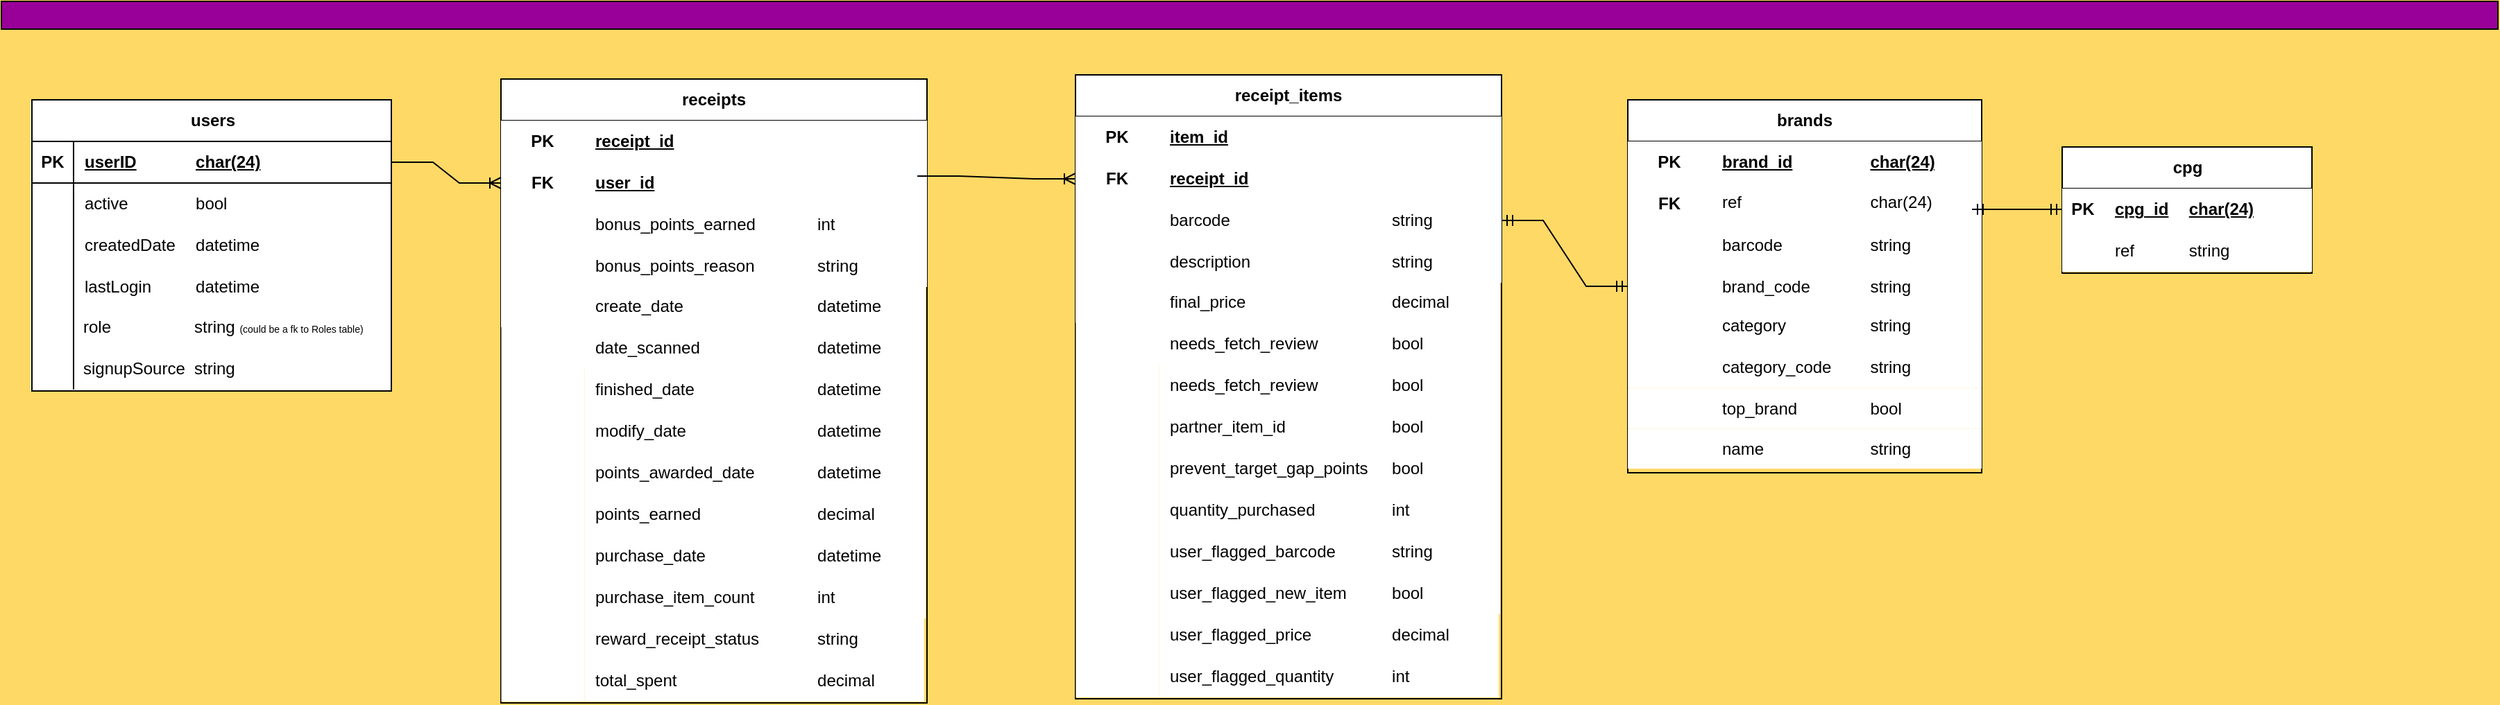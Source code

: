 <mxfile version="25.0.2">
  <diagram name="Page-1" id="ownZ3x-sX1TWKuZHaSBG">
    <mxGraphModel dx="1640" dy="1193" grid="0" gridSize="10" guides="1" tooltips="1" connect="1" arrows="1" fold="1" page="1" pageScale="1" pageWidth="300" pageHeight="200" background="#FFD966" math="0" shadow="0">
      <root>
        <mxCell id="0" />
        <mxCell id="1" parent="0" />
        <mxCell id="zV2Yj9LvBtoQlZ7fJhB_-123" value="" style="group;fillColor=default;" vertex="1" connectable="0" parent="1">
          <mxGeometry x="21" y="-129" width="260" height="210" as="geometry" />
        </mxCell>
        <mxCell id="zV2Yj9LvBtoQlZ7fJhB_-92" value="users" style="shape=table;startSize=30;container=1;collapsible=1;childLayout=tableLayout;fixedRows=1;rowLines=0;fontStyle=1;align=center;resizeLast=1;html=1;" vertex="1" parent="zV2Yj9LvBtoQlZ7fJhB_-123">
          <mxGeometry x="1" width="259" height="210" as="geometry" />
        </mxCell>
        <mxCell id="zV2Yj9LvBtoQlZ7fJhB_-93" value="" style="shape=tableRow;horizontal=0;startSize=0;swimlaneHead=0;swimlaneBody=0;fillColor=none;collapsible=0;dropTarget=0;points=[[0,0.5],[1,0.5]];portConstraint=eastwest;top=0;left=0;right=0;bottom=1;" vertex="1" parent="zV2Yj9LvBtoQlZ7fJhB_-92">
          <mxGeometry y="30" width="259" height="30" as="geometry" />
        </mxCell>
        <mxCell id="zV2Yj9LvBtoQlZ7fJhB_-94" value="PK" style="shape=partialRectangle;connectable=0;fillColor=none;top=0;left=0;bottom=0;right=0;fontStyle=1;overflow=hidden;whiteSpace=wrap;html=1;" vertex="1" parent="zV2Yj9LvBtoQlZ7fJhB_-93">
          <mxGeometry width="30" height="30" as="geometry">
            <mxRectangle width="30" height="30" as="alternateBounds" />
          </mxGeometry>
        </mxCell>
        <mxCell id="zV2Yj9LvBtoQlZ7fJhB_-95" value="userID&lt;span style=&quot;white-space: pre;&quot;&gt;&#x9;&lt;/span&gt;&lt;span style=&quot;white-space: pre;&quot;&gt;&#x9;&lt;/span&gt;char(24)" style="shape=partialRectangle;connectable=0;fillColor=none;top=0;left=0;bottom=0;right=0;align=left;spacingLeft=6;fontStyle=5;overflow=hidden;whiteSpace=wrap;html=1;" vertex="1" parent="zV2Yj9LvBtoQlZ7fJhB_-93">
          <mxGeometry x="30" width="229" height="30" as="geometry">
            <mxRectangle width="229" height="30" as="alternateBounds" />
          </mxGeometry>
        </mxCell>
        <mxCell id="zV2Yj9LvBtoQlZ7fJhB_-96" value="" style="shape=tableRow;horizontal=0;startSize=0;swimlaneHead=0;swimlaneBody=0;fillColor=none;collapsible=0;dropTarget=0;points=[[0,0.5],[1,0.5]];portConstraint=eastwest;top=0;left=0;right=0;bottom=0;" vertex="1" parent="zV2Yj9LvBtoQlZ7fJhB_-92">
          <mxGeometry y="60" width="259" height="30" as="geometry" />
        </mxCell>
        <mxCell id="zV2Yj9LvBtoQlZ7fJhB_-97" value="" style="shape=partialRectangle;connectable=0;fillColor=none;top=0;left=0;bottom=0;right=0;editable=1;overflow=hidden;whiteSpace=wrap;html=1;" vertex="1" parent="zV2Yj9LvBtoQlZ7fJhB_-96">
          <mxGeometry width="30" height="30" as="geometry">
            <mxRectangle width="30" height="30" as="alternateBounds" />
          </mxGeometry>
        </mxCell>
        <mxCell id="zV2Yj9LvBtoQlZ7fJhB_-98" value="active&lt;span style=&quot;white-space: pre;&quot;&gt;&#x9;&lt;/span&gt;&lt;span style=&quot;white-space: pre;&quot;&gt;&#x9;&lt;/span&gt;bool" style="shape=partialRectangle;connectable=0;fillColor=none;top=0;left=0;bottom=0;right=0;align=left;spacingLeft=6;overflow=hidden;whiteSpace=wrap;html=1;" vertex="1" parent="zV2Yj9LvBtoQlZ7fJhB_-96">
          <mxGeometry x="30" width="229" height="30" as="geometry">
            <mxRectangle width="229" height="30" as="alternateBounds" />
          </mxGeometry>
        </mxCell>
        <mxCell id="zV2Yj9LvBtoQlZ7fJhB_-99" value="" style="shape=tableRow;horizontal=0;startSize=0;swimlaneHead=0;swimlaneBody=0;fillColor=none;collapsible=0;dropTarget=0;points=[[0,0.5],[1,0.5]];portConstraint=eastwest;top=0;left=0;right=0;bottom=0;" vertex="1" parent="zV2Yj9LvBtoQlZ7fJhB_-92">
          <mxGeometry y="90" width="259" height="30" as="geometry" />
        </mxCell>
        <mxCell id="zV2Yj9LvBtoQlZ7fJhB_-100" value="" style="shape=partialRectangle;connectable=0;fillColor=none;top=0;left=0;bottom=0;right=0;editable=1;overflow=hidden;whiteSpace=wrap;html=1;" vertex="1" parent="zV2Yj9LvBtoQlZ7fJhB_-99">
          <mxGeometry width="30" height="30" as="geometry">
            <mxRectangle width="30" height="30" as="alternateBounds" />
          </mxGeometry>
        </mxCell>
        <mxCell id="zV2Yj9LvBtoQlZ7fJhB_-101" value="createdDate&lt;span style=&quot;white-space: pre;&quot;&gt;&#x9;&lt;/span&gt;datetime" style="shape=partialRectangle;connectable=0;fillColor=none;top=0;left=0;bottom=0;right=0;align=left;spacingLeft=6;overflow=hidden;whiteSpace=wrap;html=1;" vertex="1" parent="zV2Yj9LvBtoQlZ7fJhB_-99">
          <mxGeometry x="30" width="229" height="30" as="geometry">
            <mxRectangle width="229" height="30" as="alternateBounds" />
          </mxGeometry>
        </mxCell>
        <mxCell id="zV2Yj9LvBtoQlZ7fJhB_-102" value="" style="shape=tableRow;horizontal=0;startSize=0;swimlaneHead=0;swimlaneBody=0;fillColor=none;collapsible=0;dropTarget=0;points=[[0,0.5],[1,0.5]];portConstraint=eastwest;top=0;left=0;right=0;bottom=0;" vertex="1" parent="zV2Yj9LvBtoQlZ7fJhB_-92">
          <mxGeometry y="120" width="259" height="30" as="geometry" />
        </mxCell>
        <mxCell id="zV2Yj9LvBtoQlZ7fJhB_-103" value="" style="shape=partialRectangle;connectable=0;fillColor=none;top=0;left=0;bottom=0;right=0;editable=1;overflow=hidden;whiteSpace=wrap;html=1;" vertex="1" parent="zV2Yj9LvBtoQlZ7fJhB_-102">
          <mxGeometry width="30" height="30" as="geometry">
            <mxRectangle width="30" height="30" as="alternateBounds" />
          </mxGeometry>
        </mxCell>
        <mxCell id="zV2Yj9LvBtoQlZ7fJhB_-104" value="lastLogin&lt;span style=&quot;white-space: pre;&quot;&gt;&#x9;&lt;/span&gt;&lt;span style=&quot;white-space: pre;&quot;&gt;&#x9;&lt;/span&gt;datetime" style="shape=partialRectangle;connectable=0;fillColor=none;top=0;left=0;bottom=0;right=0;align=left;spacingLeft=6;overflow=hidden;whiteSpace=wrap;html=1;" vertex="1" parent="zV2Yj9LvBtoQlZ7fJhB_-102">
          <mxGeometry x="30" width="229" height="30" as="geometry">
            <mxRectangle width="229" height="30" as="alternateBounds" />
          </mxGeometry>
        </mxCell>
        <mxCell id="zV2Yj9LvBtoQlZ7fJhB_-105" value="" style="shape=partialRectangle;connectable=0;fillColor=none;top=0;left=0;bottom=0;right=0;editable=1;overflow=hidden;whiteSpace=wrap;html=1;" vertex="1" parent="zV2Yj9LvBtoQlZ7fJhB_-123">
          <mxGeometry y="149" width="30" height="30" as="geometry">
            <mxRectangle width="30" height="30" as="alternateBounds" />
          </mxGeometry>
        </mxCell>
        <mxCell id="zV2Yj9LvBtoQlZ7fJhB_-106" value="role&lt;span style=&quot;white-space: pre;&quot;&gt;&#x9;&lt;/span&gt;&lt;span style=&quot;white-space: pre;&quot;&gt;&#x9;&lt;/span&gt;&lt;span style=&quot;white-space: pre;&quot;&gt;&#x9;&lt;/span&gt;string &lt;font style=&quot;font-size: 7px;&quot;&gt;(could be a fk to Roles table)&lt;/font&gt;" style="shape=partialRectangle;connectable=0;fillColor=none;top=0;left=0;bottom=0;right=0;align=left;spacingLeft=6;overflow=hidden;whiteSpace=wrap;html=1;" vertex="1" parent="zV2Yj9LvBtoQlZ7fJhB_-123">
          <mxGeometry x="30" y="149" width="220" height="30" as="geometry">
            <mxRectangle width="150" height="30" as="alternateBounds" />
          </mxGeometry>
        </mxCell>
        <mxCell id="zV2Yj9LvBtoQlZ7fJhB_-107" value="" style="shape=partialRectangle;connectable=0;fillColor=none;top=0;left=0;bottom=0;right=0;editable=1;overflow=hidden;whiteSpace=wrap;html=1;" vertex="1" parent="zV2Yj9LvBtoQlZ7fJhB_-123">
          <mxGeometry y="179" width="30" height="30" as="geometry">
            <mxRectangle width="30" height="30" as="alternateBounds" />
          </mxGeometry>
        </mxCell>
        <mxCell id="zV2Yj9LvBtoQlZ7fJhB_-108" value="signupSource&lt;span style=&quot;white-space: pre;&quot;&gt;&#x9;&lt;/span&gt;string" style="shape=partialRectangle;connectable=0;fillColor=none;top=0;left=0;bottom=0;right=0;align=left;spacingLeft=6;overflow=hidden;whiteSpace=wrap;html=1;" vertex="1" parent="zV2Yj9LvBtoQlZ7fJhB_-123">
          <mxGeometry x="30" y="179" width="150" height="30" as="geometry">
            <mxRectangle width="150" height="30" as="alternateBounds" />
          </mxGeometry>
        </mxCell>
        <mxCell id="zV2Yj9LvBtoQlZ7fJhB_-117" value="" style="line;strokeWidth=1;rotatable=0;dashed=0;labelPosition=right;align=left;verticalAlign=middle;spacingTop=0;spacingLeft=6;points=[];portConstraint=eastwest;direction=south;" vertex="1" parent="zV2Yj9LvBtoQlZ7fJhB_-123">
          <mxGeometry x="20" y="134" width="22" height="75" as="geometry" />
        </mxCell>
        <mxCell id="zV2Yj9LvBtoQlZ7fJhB_-125" value="" style="rounded=0;whiteSpace=wrap;html=1;fillColor=#990099;" vertex="1" parent="1">
          <mxGeometry y="-200" width="1799" height="20" as="geometry" />
        </mxCell>
        <mxCell id="zV2Yj9LvBtoQlZ7fJhB_-197" value="" style="group" vertex="1" connectable="0" parent="1">
          <mxGeometry x="774" y="-147" width="307" height="450" as="geometry" />
        </mxCell>
        <mxCell id="zV2Yj9LvBtoQlZ7fJhB_-21" value="receipt_items" style="shape=table;startSize=30;container=1;collapsible=1;childLayout=tableLayout;fixedRows=1;rowLines=0;fontStyle=1;align=center;resizeLast=1;html=1;whiteSpace=wrap;fillColor=default;" vertex="1" parent="zV2Yj9LvBtoQlZ7fJhB_-197">
          <mxGeometry width="307" height="450" as="geometry" />
        </mxCell>
        <mxCell id="zV2Yj9LvBtoQlZ7fJhB_-22" value="" style="shape=tableRow;horizontal=0;startSize=0;swimlaneHead=0;swimlaneBody=0;fillColor=none;collapsible=0;dropTarget=0;points=[[0,0.5],[1,0.5]];portConstraint=eastwest;top=0;left=0;right=0;bottom=0;html=1;" vertex="1" parent="zV2Yj9LvBtoQlZ7fJhB_-21">
          <mxGeometry y="30" width="307" height="30" as="geometry" />
        </mxCell>
        <mxCell id="zV2Yj9LvBtoQlZ7fJhB_-23" value="PK" style="shape=partialRectangle;connectable=0;fillColor=default;top=0;left=0;bottom=0;right=0;fontStyle=1;overflow=hidden;html=1;whiteSpace=wrap;" vertex="1" parent="zV2Yj9LvBtoQlZ7fJhB_-22">
          <mxGeometry width="60" height="30" as="geometry">
            <mxRectangle width="60" height="30" as="alternateBounds" />
          </mxGeometry>
        </mxCell>
        <mxCell id="zV2Yj9LvBtoQlZ7fJhB_-24" value="item_id" style="shape=partialRectangle;connectable=0;fillColor=default;top=0;left=0;bottom=0;right=0;align=left;spacingLeft=6;fontStyle=5;overflow=hidden;html=1;whiteSpace=wrap;" vertex="1" parent="zV2Yj9LvBtoQlZ7fJhB_-22">
          <mxGeometry x="60" width="247" height="30" as="geometry">
            <mxRectangle width="247" height="30" as="alternateBounds" />
          </mxGeometry>
        </mxCell>
        <mxCell id="zV2Yj9LvBtoQlZ7fJhB_-25" value="" style="shape=tableRow;horizontal=0;startSize=0;swimlaneHead=0;swimlaneBody=0;fillColor=none;collapsible=0;dropTarget=0;points=[[0,0.5],[1,0.5]];portConstraint=eastwest;top=0;left=0;right=0;bottom=1;html=1;" vertex="1" parent="zV2Yj9LvBtoQlZ7fJhB_-21">
          <mxGeometry y="60" width="307" height="30" as="geometry" />
        </mxCell>
        <mxCell id="zV2Yj9LvBtoQlZ7fJhB_-26" value="FK" style="shape=partialRectangle;connectable=0;fillColor=default;top=0;left=0;bottom=0;right=0;fontStyle=1;overflow=hidden;html=1;whiteSpace=wrap;" vertex="1" parent="zV2Yj9LvBtoQlZ7fJhB_-25">
          <mxGeometry width="60" height="30" as="geometry">
            <mxRectangle width="60" height="30" as="alternateBounds" />
          </mxGeometry>
        </mxCell>
        <mxCell id="zV2Yj9LvBtoQlZ7fJhB_-27" value="receipt_id" style="shape=partialRectangle;connectable=0;fillColor=default;top=0;left=0;bottom=0;right=0;align=left;spacingLeft=6;fontStyle=5;overflow=hidden;html=1;whiteSpace=wrap;" vertex="1" parent="zV2Yj9LvBtoQlZ7fJhB_-25">
          <mxGeometry x="60" width="247" height="30" as="geometry">
            <mxRectangle width="247" height="30" as="alternateBounds" />
          </mxGeometry>
        </mxCell>
        <mxCell id="zV2Yj9LvBtoQlZ7fJhB_-28" value="" style="shape=tableRow;horizontal=0;startSize=0;swimlaneHead=0;swimlaneBody=0;fillColor=none;collapsible=0;dropTarget=0;points=[[0,0.5],[1,0.5]];portConstraint=eastwest;top=0;left=0;right=0;bottom=0;html=1;" vertex="1" parent="zV2Yj9LvBtoQlZ7fJhB_-21">
          <mxGeometry y="90" width="307" height="30" as="geometry" />
        </mxCell>
        <mxCell id="zV2Yj9LvBtoQlZ7fJhB_-29" value="" style="shape=partialRectangle;connectable=0;fillColor=default;top=0;left=0;bottom=0;right=0;editable=1;overflow=hidden;html=1;whiteSpace=wrap;" vertex="1" parent="zV2Yj9LvBtoQlZ7fJhB_-28">
          <mxGeometry width="60" height="30" as="geometry">
            <mxRectangle width="60" height="30" as="alternateBounds" />
          </mxGeometry>
        </mxCell>
        <mxCell id="zV2Yj9LvBtoQlZ7fJhB_-30" value="barcode&lt;span style=&quot;white-space: pre;&quot;&gt;&#x9;&lt;span style=&quot;white-space: pre;&quot;&gt;&#x9;&lt;span style=&quot;white-space: pre;&quot;&gt;&#x9;&lt;span style=&quot;white-space: pre;&quot;&gt;&#x9;&lt;span style=&quot;white-space: pre;&quot;&gt;&#x9;&lt;/span&gt;&lt;/span&gt;&lt;/span&gt;&lt;/span&gt;&lt;/span&gt;string" style="shape=partialRectangle;connectable=0;fillColor=default;top=0;left=0;bottom=0;right=0;align=left;spacingLeft=6;overflow=hidden;html=1;whiteSpace=wrap;" vertex="1" parent="zV2Yj9LvBtoQlZ7fJhB_-28">
          <mxGeometry x="60" width="247" height="30" as="geometry">
            <mxRectangle width="247" height="30" as="alternateBounds" />
          </mxGeometry>
        </mxCell>
        <mxCell id="zV2Yj9LvBtoQlZ7fJhB_-31" value="" style="shape=tableRow;horizontal=0;startSize=0;swimlaneHead=0;swimlaneBody=0;fillColor=none;collapsible=0;dropTarget=0;points=[[0,0.5],[1,0.5]];portConstraint=eastwest;top=0;left=0;right=0;bottom=0;html=1;" vertex="1" parent="zV2Yj9LvBtoQlZ7fJhB_-21">
          <mxGeometry y="120" width="307" height="30" as="geometry" />
        </mxCell>
        <mxCell id="zV2Yj9LvBtoQlZ7fJhB_-32" value="" style="shape=partialRectangle;connectable=0;fillColor=default;top=0;left=0;bottom=0;right=0;editable=1;overflow=hidden;html=1;whiteSpace=wrap;" vertex="1" parent="zV2Yj9LvBtoQlZ7fJhB_-31">
          <mxGeometry width="60" height="30" as="geometry">
            <mxRectangle width="60" height="30" as="alternateBounds" />
          </mxGeometry>
        </mxCell>
        <mxCell id="zV2Yj9LvBtoQlZ7fJhB_-33" value="description&lt;span style=&quot;white-space: pre;&quot;&gt;&#x9;&lt;span style=&quot;white-space: pre;&quot;&gt;&#x9;&lt;span style=&quot;white-space: pre;&quot;&gt;&#x9;&lt;span style=&quot;white-space: pre;&quot;&gt;&#x9;&lt;/span&gt;&lt;/span&gt;&lt;/span&gt;&lt;/span&gt;string" style="shape=partialRectangle;connectable=0;fillColor=default;top=0;left=0;bottom=0;right=0;align=left;spacingLeft=6;overflow=hidden;html=1;whiteSpace=wrap;" vertex="1" parent="zV2Yj9LvBtoQlZ7fJhB_-31">
          <mxGeometry x="60" width="247" height="30" as="geometry">
            <mxRectangle width="247" height="30" as="alternateBounds" />
          </mxGeometry>
        </mxCell>
        <mxCell id="zV2Yj9LvBtoQlZ7fJhB_-126" value="" style="shape=partialRectangle;connectable=0;fillColor=default;top=0;left=0;bottom=0;right=0;editable=1;overflow=hidden;html=1;whiteSpace=wrap;" vertex="1" parent="zV2Yj9LvBtoQlZ7fJhB_-197">
          <mxGeometry y="149" width="60" height="30" as="geometry">
            <mxRectangle width="60" height="30" as="alternateBounds" />
          </mxGeometry>
        </mxCell>
        <mxCell id="zV2Yj9LvBtoQlZ7fJhB_-127" value="final_price&lt;span style=&quot;white-space: pre;&quot;&gt;&#x9;&lt;span style=&quot;white-space: pre;&quot;&gt;&#x9;&lt;span style=&quot;white-space: pre;&quot;&gt;&#x9;&lt;span style=&quot;white-space: pre;&quot;&gt;&#x9;&lt;/span&gt;&lt;/span&gt;&lt;/span&gt;&lt;/span&gt;decimal" style="shape=partialRectangle;connectable=0;fillColor=default;top=0;left=0;bottom=0;right=0;align=left;spacingLeft=6;overflow=hidden;html=1;whiteSpace=wrap;" vertex="1" parent="zV2Yj9LvBtoQlZ7fJhB_-197">
          <mxGeometry x="60" y="149" width="246" height="30" as="geometry">
            <mxRectangle width="120" height="30" as="alternateBounds" />
          </mxGeometry>
        </mxCell>
        <mxCell id="zV2Yj9LvBtoQlZ7fJhB_-166" value="" style="shape=partialRectangle;connectable=0;fillColor=default;top=0;left=0;bottom=0;right=0;editable=1;overflow=hidden;html=1;whiteSpace=wrap;" vertex="1" parent="zV2Yj9LvBtoQlZ7fJhB_-197">
          <mxGeometry x="0.24" y="209" width="60" height="30" as="geometry">
            <mxRectangle width="60" height="30" as="alternateBounds" />
          </mxGeometry>
        </mxCell>
        <mxCell id="zV2Yj9LvBtoQlZ7fJhB_-167" value="needs_fetch_review&lt;span style=&quot;white-space: pre;&quot;&gt;&#x9;&lt;/span&gt;&lt;span style=&quot;white-space: pre;&quot;&gt;&#x9;&lt;/span&gt;bool" style="shape=partialRectangle;connectable=0;fillColor=default;top=0;left=0;bottom=0;right=0;align=left;spacingLeft=6;overflow=hidden;html=1;whiteSpace=wrap;" vertex="1" parent="zV2Yj9LvBtoQlZ7fJhB_-197">
          <mxGeometry x="60.24" y="209" width="245.76" height="30" as="geometry">
            <mxRectangle width="157.759" height="30" as="alternateBounds" />
          </mxGeometry>
        </mxCell>
        <mxCell id="zV2Yj9LvBtoQlZ7fJhB_-168" value="" style="shape=partialRectangle;connectable=0;fillColor=default;top=0;left=0;bottom=0;right=0;editable=1;overflow=hidden;html=1;whiteSpace=wrap;" vertex="1" parent="zV2Yj9LvBtoQlZ7fJhB_-197">
          <mxGeometry x="0.24" y="239" width="60" height="30" as="geometry">
            <mxRectangle width="60" height="30" as="alternateBounds" />
          </mxGeometry>
        </mxCell>
        <mxCell id="zV2Yj9LvBtoQlZ7fJhB_-169" value="partner_item_id&lt;span style=&quot;white-space: pre;&quot;&gt;&#x9;&lt;span style=&quot;white-space: pre;&quot;&gt;&#x9;&lt;/span&gt;&lt;span style=&quot;white-space: pre;&quot;&gt;&#x9;&lt;/span&gt;&lt;/span&gt;bool" style="shape=partialRectangle;connectable=0;fillColor=default;top=0;left=0;bottom=0;right=0;align=left;spacingLeft=6;overflow=hidden;html=1;whiteSpace=wrap;" vertex="1" parent="zV2Yj9LvBtoQlZ7fJhB_-197">
          <mxGeometry x="60.24" y="239" width="245.76" height="30" as="geometry">
            <mxRectangle width="157.759" height="30" as="alternateBounds" />
          </mxGeometry>
        </mxCell>
        <mxCell id="zV2Yj9LvBtoQlZ7fJhB_-170" value="" style="shape=partialRectangle;connectable=0;fillColor=default;top=0;left=0;bottom=0;right=0;editable=1;overflow=hidden;html=1;whiteSpace=wrap;" vertex="1" parent="zV2Yj9LvBtoQlZ7fJhB_-197">
          <mxGeometry x="0.24" y="269" width="60" height="30" as="geometry">
            <mxRectangle width="60" height="30" as="alternateBounds" />
          </mxGeometry>
        </mxCell>
        <mxCell id="zV2Yj9LvBtoQlZ7fJhB_-171" value="prevent_target_gap_points&lt;span style=&quot;white-space: pre;&quot;&gt;&#x9;&lt;/span&gt;bool" style="shape=partialRectangle;connectable=0;fillColor=default;top=0;left=0;bottom=0;right=0;align=left;spacingLeft=6;overflow=hidden;html=1;whiteSpace=wrap;" vertex="1" parent="zV2Yj9LvBtoQlZ7fJhB_-197">
          <mxGeometry x="60.24" y="269" width="245.76" height="30" as="geometry">
            <mxRectangle width="157.759" height="30" as="alternateBounds" />
          </mxGeometry>
        </mxCell>
        <mxCell id="zV2Yj9LvBtoQlZ7fJhB_-172" value="" style="shape=partialRectangle;connectable=0;fillColor=default;top=0;left=0;bottom=0;right=0;editable=1;overflow=hidden;html=1;whiteSpace=wrap;" vertex="1" parent="zV2Yj9LvBtoQlZ7fJhB_-197">
          <mxGeometry x="0.24" y="299" width="60" height="30" as="geometry">
            <mxRectangle width="60" height="30" as="alternateBounds" />
          </mxGeometry>
        </mxCell>
        <mxCell id="zV2Yj9LvBtoQlZ7fJhB_-173" value="quantity_purchased&lt;span style=&quot;white-space: pre;&quot;&gt;&#x9;&lt;span style=&quot;white-space: pre;&quot;&gt;&#x9;&lt;/span&gt;&lt;span style=&quot;white-space: pre;&quot;&gt;&#x9;&lt;/span&gt;i&lt;/span&gt;nt" style="shape=partialRectangle;connectable=0;fillColor=default;top=0;left=0;bottom=0;right=0;align=left;spacingLeft=6;overflow=hidden;html=1;whiteSpace=wrap;" vertex="1" parent="zV2Yj9LvBtoQlZ7fJhB_-197">
          <mxGeometry x="60.24" y="299" width="245.76" height="30" as="geometry">
            <mxRectangle width="157.759" height="30" as="alternateBounds" />
          </mxGeometry>
        </mxCell>
        <mxCell id="zV2Yj9LvBtoQlZ7fJhB_-174" value="" style="shape=partialRectangle;connectable=0;fillColor=default;top=0;left=0;bottom=0;right=0;editable=1;overflow=hidden;html=1;whiteSpace=wrap;" vertex="1" parent="zV2Yj9LvBtoQlZ7fJhB_-197">
          <mxGeometry x="0.24" y="329" width="60" height="30" as="geometry">
            <mxRectangle width="60" height="30" as="alternateBounds" />
          </mxGeometry>
        </mxCell>
        <mxCell id="zV2Yj9LvBtoQlZ7fJhB_-175" value="user_flagged_barcode&lt;span style=&quot;white-space: pre;&quot;&gt;&#x9;&lt;span style=&quot;white-space: pre;&quot;&gt;&#x9;&lt;/span&gt;string&lt;/span&gt;" style="shape=partialRectangle;connectable=0;fillColor=default;top=0;left=0;bottom=0;right=0;align=left;spacingLeft=6;overflow=hidden;html=1;whiteSpace=wrap;" vertex="1" parent="zV2Yj9LvBtoQlZ7fJhB_-197">
          <mxGeometry x="60.24" y="329" width="245.76" height="30" as="geometry">
            <mxRectangle width="157.759" height="30" as="alternateBounds" />
          </mxGeometry>
        </mxCell>
        <mxCell id="zV2Yj9LvBtoQlZ7fJhB_-176" value="" style="shape=partialRectangle;connectable=0;fillColor=default;top=0;left=0;bottom=0;right=0;editable=1;overflow=hidden;html=1;whiteSpace=wrap;" vertex="1" parent="zV2Yj9LvBtoQlZ7fJhB_-197">
          <mxGeometry x="0.24" y="359" width="60" height="30" as="geometry">
            <mxRectangle width="60" height="30" as="alternateBounds" />
          </mxGeometry>
        </mxCell>
        <mxCell id="zV2Yj9LvBtoQlZ7fJhB_-177" value="user_flagged_new_item&lt;span style=&quot;white-space: pre;&quot;&gt;&#x9;&lt;/span&gt;&lt;span style=&quot;white-space: pre;&quot;&gt;&#x9;&lt;/span&gt;bool" style="shape=partialRectangle;connectable=0;fillColor=default;top=0;left=0;bottom=0;right=0;align=left;spacingLeft=6;overflow=hidden;html=1;whiteSpace=wrap;" vertex="1" parent="zV2Yj9LvBtoQlZ7fJhB_-197">
          <mxGeometry x="60.24" y="359" width="245.76" height="30" as="geometry">
            <mxRectangle width="157.759" height="30" as="alternateBounds" />
          </mxGeometry>
        </mxCell>
        <mxCell id="zV2Yj9LvBtoQlZ7fJhB_-178" value="" style="shape=partialRectangle;connectable=0;fillColor=default;top=0;left=0;bottom=0;right=0;editable=1;overflow=hidden;html=1;whiteSpace=wrap;" vertex="1" parent="zV2Yj9LvBtoQlZ7fJhB_-197">
          <mxGeometry x="0.24" y="389" width="60" height="30" as="geometry">
            <mxRectangle width="60" height="30" as="alternateBounds" />
          </mxGeometry>
        </mxCell>
        <mxCell id="zV2Yj9LvBtoQlZ7fJhB_-179" value="user_flagged_price&lt;span style=&quot;white-space: pre;&quot;&gt;&#x9;&lt;/span&gt;&lt;span style=&quot;white-space: pre;&quot;&gt;&#x9;&lt;/span&gt;&lt;span style=&quot;white-space: pre;&quot;&gt;&#x9;&lt;/span&gt;decimal" style="shape=partialRectangle;connectable=0;fillColor=default;top=0;left=0;bottom=0;right=0;align=left;spacingLeft=6;overflow=hidden;html=1;whiteSpace=wrap;" vertex="1" parent="zV2Yj9LvBtoQlZ7fJhB_-197">
          <mxGeometry x="60.24" y="389" width="244.76" height="30" as="geometry">
            <mxRectangle width="157.759" height="30" as="alternateBounds" />
          </mxGeometry>
        </mxCell>
        <mxCell id="zV2Yj9LvBtoQlZ7fJhB_-180" value="needs_fetch_review&lt;span style=&quot;white-space: pre;&quot;&gt;&#x9;&lt;/span&gt;&lt;span style=&quot;white-space: pre;&quot;&gt;&#x9;&lt;/span&gt;bool" style="shape=partialRectangle;connectable=0;fillColor=default;top=0;left=0;bottom=0;right=0;align=left;spacingLeft=6;overflow=hidden;html=1;whiteSpace=wrap;" vertex="1" parent="zV2Yj9LvBtoQlZ7fJhB_-197">
          <mxGeometry x="60" y="179" width="246" height="30" as="geometry">
            <mxRectangle width="157.759" height="30" as="alternateBounds" />
          </mxGeometry>
        </mxCell>
        <mxCell id="zV2Yj9LvBtoQlZ7fJhB_-181" value="" style="shape=partialRectangle;connectable=0;fillColor=default;top=0;left=0;bottom=0;right=0;editable=1;overflow=hidden;html=1;whiteSpace=wrap;" vertex="1" parent="zV2Yj9LvBtoQlZ7fJhB_-197">
          <mxGeometry x="0.24" y="179" width="60" height="30" as="geometry">
            <mxRectangle width="60" height="30" as="alternateBounds" />
          </mxGeometry>
        </mxCell>
        <mxCell id="zV2Yj9LvBtoQlZ7fJhB_-182" value="" style="shape=partialRectangle;connectable=0;fillColor=default;top=0;left=0;bottom=0;right=0;editable=1;overflow=hidden;html=1;whiteSpace=wrap;" vertex="1" parent="zV2Yj9LvBtoQlZ7fJhB_-197">
          <mxGeometry x="0.24" y="419" width="60" height="30" as="geometry">
            <mxRectangle width="60" height="30" as="alternateBounds" />
          </mxGeometry>
        </mxCell>
        <mxCell id="zV2Yj9LvBtoQlZ7fJhB_-183" value="user_flagged_quantity&lt;span style=&quot;white-space: pre;&quot;&gt;&#x9;&lt;/span&gt;&lt;span style=&quot;white-space: pre;&quot;&gt;&#x9;&lt;/span&gt;int" style="shape=partialRectangle;connectable=0;fillColor=default;top=0;left=0;bottom=0;right=0;align=left;spacingLeft=6;overflow=hidden;html=1;whiteSpace=wrap;" vertex="1" parent="zV2Yj9LvBtoQlZ7fJhB_-197">
          <mxGeometry x="60.24" y="419" width="244.76" height="30" as="geometry">
            <mxRectangle width="157.759" height="30" as="alternateBounds" />
          </mxGeometry>
        </mxCell>
        <mxCell id="zV2Yj9LvBtoQlZ7fJhB_-198" value="" style="group" vertex="1" connectable="0" parent="1">
          <mxGeometry x="360" y="-144" width="307" height="450" as="geometry" />
        </mxCell>
        <mxCell id="zV2Yj9LvBtoQlZ7fJhB_-199" value="receipts" style="shape=table;startSize=30;container=1;collapsible=1;childLayout=tableLayout;fixedRows=1;rowLines=0;fontStyle=1;align=center;resizeLast=1;html=1;whiteSpace=wrap;fillColor=default;" vertex="1" parent="zV2Yj9LvBtoQlZ7fJhB_-198">
          <mxGeometry width="307" height="450" as="geometry" />
        </mxCell>
        <mxCell id="zV2Yj9LvBtoQlZ7fJhB_-200" value="" style="shape=tableRow;horizontal=0;startSize=0;swimlaneHead=0;swimlaneBody=0;fillColor=none;collapsible=0;dropTarget=0;points=[[0,0.5],[1,0.5]];portConstraint=eastwest;top=0;left=0;right=0;bottom=0;html=1;" vertex="1" parent="zV2Yj9LvBtoQlZ7fJhB_-199">
          <mxGeometry y="30" width="307" height="30" as="geometry" />
        </mxCell>
        <mxCell id="zV2Yj9LvBtoQlZ7fJhB_-201" value="PK" style="shape=partialRectangle;connectable=0;fillColor=default;top=0;left=0;bottom=0;right=0;fontStyle=1;overflow=hidden;html=1;whiteSpace=wrap;" vertex="1" parent="zV2Yj9LvBtoQlZ7fJhB_-200">
          <mxGeometry width="60" height="30" as="geometry">
            <mxRectangle width="60" height="30" as="alternateBounds" />
          </mxGeometry>
        </mxCell>
        <mxCell id="zV2Yj9LvBtoQlZ7fJhB_-202" value="receipt_id" style="shape=partialRectangle;connectable=0;fillColor=default;top=0;left=0;bottom=0;right=0;align=left;spacingLeft=6;fontStyle=5;overflow=hidden;html=1;whiteSpace=wrap;" vertex="1" parent="zV2Yj9LvBtoQlZ7fJhB_-200">
          <mxGeometry x="60" width="247" height="30" as="geometry">
            <mxRectangle width="247" height="30" as="alternateBounds" />
          </mxGeometry>
        </mxCell>
        <mxCell id="zV2Yj9LvBtoQlZ7fJhB_-203" value="" style="shape=tableRow;horizontal=0;startSize=0;swimlaneHead=0;swimlaneBody=0;fillColor=none;collapsible=0;dropTarget=0;points=[[0,0.5],[1,0.5]];portConstraint=eastwest;top=0;left=0;right=0;bottom=1;html=1;" vertex="1" parent="zV2Yj9LvBtoQlZ7fJhB_-199">
          <mxGeometry y="60" width="307" height="30" as="geometry" />
        </mxCell>
        <mxCell id="zV2Yj9LvBtoQlZ7fJhB_-204" value="FK" style="shape=partialRectangle;connectable=0;fillColor=default;top=0;left=0;bottom=0;right=0;fontStyle=1;overflow=hidden;html=1;whiteSpace=wrap;" vertex="1" parent="zV2Yj9LvBtoQlZ7fJhB_-203">
          <mxGeometry width="60" height="30" as="geometry">
            <mxRectangle width="60" height="30" as="alternateBounds" />
          </mxGeometry>
        </mxCell>
        <mxCell id="zV2Yj9LvBtoQlZ7fJhB_-205" value="user_id" style="shape=partialRectangle;connectable=0;fillColor=default;top=0;left=0;bottom=0;right=0;align=left;spacingLeft=6;fontStyle=5;overflow=hidden;html=1;whiteSpace=wrap;" vertex="1" parent="zV2Yj9LvBtoQlZ7fJhB_-203">
          <mxGeometry x="60" width="247" height="30" as="geometry">
            <mxRectangle width="247" height="30" as="alternateBounds" />
          </mxGeometry>
        </mxCell>
        <mxCell id="zV2Yj9LvBtoQlZ7fJhB_-206" value="" style="shape=tableRow;horizontal=0;startSize=0;swimlaneHead=0;swimlaneBody=0;fillColor=none;collapsible=0;dropTarget=0;points=[[0,0.5],[1,0.5]];portConstraint=eastwest;top=0;left=0;right=0;bottom=0;html=1;" vertex="1" parent="zV2Yj9LvBtoQlZ7fJhB_-199">
          <mxGeometry y="90" width="307" height="30" as="geometry" />
        </mxCell>
        <mxCell id="zV2Yj9LvBtoQlZ7fJhB_-207" value="" style="shape=partialRectangle;connectable=0;fillColor=default;top=0;left=0;bottom=0;right=0;editable=1;overflow=hidden;html=1;whiteSpace=wrap;" vertex="1" parent="zV2Yj9LvBtoQlZ7fJhB_-206">
          <mxGeometry width="60" height="30" as="geometry">
            <mxRectangle width="60" height="30" as="alternateBounds" />
          </mxGeometry>
        </mxCell>
        <mxCell id="zV2Yj9LvBtoQlZ7fJhB_-208" value="bonus_points_earned&lt;span style=&quot;white-space: pre;&quot;&gt;&#x9;&lt;/span&gt;&lt;span style=&quot;white-space: pre;&quot;&gt;&#x9;&lt;/span&gt;int" style="shape=partialRectangle;connectable=0;fillColor=default;top=0;left=0;bottom=0;right=0;align=left;spacingLeft=6;overflow=hidden;html=1;whiteSpace=wrap;" vertex="1" parent="zV2Yj9LvBtoQlZ7fJhB_-206">
          <mxGeometry x="60" width="247" height="30" as="geometry">
            <mxRectangle width="247" height="30" as="alternateBounds" />
          </mxGeometry>
        </mxCell>
        <mxCell id="zV2Yj9LvBtoQlZ7fJhB_-209" value="" style="shape=tableRow;horizontal=0;startSize=0;swimlaneHead=0;swimlaneBody=0;fillColor=none;collapsible=0;dropTarget=0;points=[[0,0.5],[1,0.5]];portConstraint=eastwest;top=0;left=0;right=0;bottom=0;html=1;" vertex="1" parent="zV2Yj9LvBtoQlZ7fJhB_-199">
          <mxGeometry y="120" width="307" height="30" as="geometry" />
        </mxCell>
        <mxCell id="zV2Yj9LvBtoQlZ7fJhB_-210" value="" style="shape=partialRectangle;connectable=0;fillColor=default;top=0;left=0;bottom=0;right=0;editable=1;overflow=hidden;html=1;whiteSpace=wrap;" vertex="1" parent="zV2Yj9LvBtoQlZ7fJhB_-209">
          <mxGeometry width="60" height="30" as="geometry">
            <mxRectangle width="60" height="30" as="alternateBounds" />
          </mxGeometry>
        </mxCell>
        <mxCell id="zV2Yj9LvBtoQlZ7fJhB_-211" value="bonus_points_reason&lt;span style=&quot;white-space: pre;&quot;&gt;&#x9;&lt;/span&gt;&lt;span style=&quot;white-space: pre;&quot;&gt;&#x9;&lt;/span&gt;string" style="shape=partialRectangle;connectable=0;fillColor=default;top=0;left=0;bottom=0;right=0;align=left;spacingLeft=6;overflow=hidden;html=1;whiteSpace=wrap;" vertex="1" parent="zV2Yj9LvBtoQlZ7fJhB_-209">
          <mxGeometry x="60" width="247" height="30" as="geometry">
            <mxRectangle width="247" height="30" as="alternateBounds" />
          </mxGeometry>
        </mxCell>
        <mxCell id="zV2Yj9LvBtoQlZ7fJhB_-212" value="" style="shape=partialRectangle;connectable=0;fillColor=default;top=0;left=0;bottom=0;right=0;editable=1;overflow=hidden;html=1;whiteSpace=wrap;" vertex="1" parent="zV2Yj9LvBtoQlZ7fJhB_-198">
          <mxGeometry y="149" width="60" height="30" as="geometry">
            <mxRectangle width="60" height="30" as="alternateBounds" />
          </mxGeometry>
        </mxCell>
        <mxCell id="zV2Yj9LvBtoQlZ7fJhB_-213" value="create_date&lt;span style=&quot;white-space: pre;&quot;&gt;&#x9;&lt;/span&gt;&lt;span style=&quot;white-space: pre;&quot;&gt;&#x9;&lt;/span&gt;&lt;span style=&quot;white-space: pre;&quot;&gt;&#x9;&lt;/span&gt;&lt;span style=&quot;white-space: pre;&quot;&gt;&#x9;&lt;/span&gt;datetime" style="shape=partialRectangle;connectable=0;fillColor=default;top=0;left=0;bottom=0;right=0;align=left;spacingLeft=6;overflow=hidden;html=1;whiteSpace=wrap;" vertex="1" parent="zV2Yj9LvBtoQlZ7fJhB_-198">
          <mxGeometry x="60" y="149" width="246" height="30" as="geometry">
            <mxRectangle width="120" height="30" as="alternateBounds" />
          </mxGeometry>
        </mxCell>
        <mxCell id="zV2Yj9LvBtoQlZ7fJhB_-214" value="" style="shape=partialRectangle;connectable=0;fillColor=default;top=0;left=0;bottom=0;right=0;editable=1;overflow=hidden;html=1;whiteSpace=wrap;" vertex="1" parent="zV2Yj9LvBtoQlZ7fJhB_-198">
          <mxGeometry x="0.24" y="209" width="60" height="30" as="geometry">
            <mxRectangle width="60" height="30" as="alternateBounds" />
          </mxGeometry>
        </mxCell>
        <mxCell id="zV2Yj9LvBtoQlZ7fJhB_-215" value="finished_date&lt;span style=&quot;white-space: pre;&quot;&gt;&#x9;&lt;/span&gt;&lt;span style=&quot;white-space: pre;&quot;&gt;&#x9;&lt;/span&gt;&lt;span style=&quot;white-space: pre;&quot;&gt;&#x9;&lt;/span&gt;&lt;span style=&quot;white-space: pre;&quot;&gt;&#x9;&lt;/span&gt;datetime" style="shape=partialRectangle;connectable=0;fillColor=default;top=0;left=0;bottom=0;right=0;align=left;spacingLeft=6;overflow=hidden;html=1;whiteSpace=wrap;" vertex="1" parent="zV2Yj9LvBtoQlZ7fJhB_-198">
          <mxGeometry x="60.24" y="209" width="245.76" height="30" as="geometry">
            <mxRectangle width="157.759" height="30" as="alternateBounds" />
          </mxGeometry>
        </mxCell>
        <mxCell id="zV2Yj9LvBtoQlZ7fJhB_-216" value="" style="shape=partialRectangle;connectable=0;fillColor=default;top=0;left=0;bottom=0;right=0;editable=1;overflow=hidden;html=1;whiteSpace=wrap;" vertex="1" parent="zV2Yj9LvBtoQlZ7fJhB_-198">
          <mxGeometry x="0.24" y="239" width="60" height="30" as="geometry">
            <mxRectangle width="60" height="30" as="alternateBounds" />
          </mxGeometry>
        </mxCell>
        <mxCell id="zV2Yj9LvBtoQlZ7fJhB_-217" value="modify_date&lt;span style=&quot;white-space: pre;&quot;&gt;&#x9;&lt;/span&gt;&lt;span style=&quot;white-space: pre;&quot;&gt;&#x9;&lt;/span&gt;&lt;span style=&quot;white-space: pre;&quot;&gt;&#x9;&lt;/span&gt;&lt;span style=&quot;white-space: pre;&quot;&gt;&#x9;&lt;/span&gt;datetime" style="shape=partialRectangle;connectable=0;fillColor=default;top=0;left=0;bottom=0;right=0;align=left;spacingLeft=6;overflow=hidden;html=1;whiteSpace=wrap;" vertex="1" parent="zV2Yj9LvBtoQlZ7fJhB_-198">
          <mxGeometry x="60.24" y="239" width="245.76" height="30" as="geometry">
            <mxRectangle width="157.759" height="30" as="alternateBounds" />
          </mxGeometry>
        </mxCell>
        <mxCell id="zV2Yj9LvBtoQlZ7fJhB_-218" value="" style="shape=partialRectangle;connectable=0;fillColor=default;top=0;left=0;bottom=0;right=0;editable=1;overflow=hidden;html=1;whiteSpace=wrap;" vertex="1" parent="zV2Yj9LvBtoQlZ7fJhB_-198">
          <mxGeometry x="0.24" y="269" width="60" height="30" as="geometry">
            <mxRectangle width="60" height="30" as="alternateBounds" />
          </mxGeometry>
        </mxCell>
        <mxCell id="zV2Yj9LvBtoQlZ7fJhB_-219" value="points_awarded_date&lt;span style=&quot;white-space: pre;&quot;&gt;&#x9;&lt;/span&gt;&lt;span style=&quot;white-space: pre;&quot;&gt;&#x9;&lt;/span&gt;datetime" style="shape=partialRectangle;connectable=0;fillColor=default;top=0;left=0;bottom=0;right=0;align=left;spacingLeft=6;overflow=hidden;html=1;whiteSpace=wrap;" vertex="1" parent="zV2Yj9LvBtoQlZ7fJhB_-198">
          <mxGeometry x="60.24" y="269" width="245.76" height="30" as="geometry">
            <mxRectangle width="157.759" height="30" as="alternateBounds" />
          </mxGeometry>
        </mxCell>
        <mxCell id="zV2Yj9LvBtoQlZ7fJhB_-220" value="" style="shape=partialRectangle;connectable=0;fillColor=default;top=0;left=0;bottom=0;right=0;editable=1;overflow=hidden;html=1;whiteSpace=wrap;" vertex="1" parent="zV2Yj9LvBtoQlZ7fJhB_-198">
          <mxGeometry x="0.24" y="299" width="60" height="30" as="geometry">
            <mxRectangle width="60" height="30" as="alternateBounds" />
          </mxGeometry>
        </mxCell>
        <mxCell id="zV2Yj9LvBtoQlZ7fJhB_-221" value="points_earned&lt;span style=&quot;white-space: pre;&quot;&gt;&#x9;&lt;/span&gt;&lt;span style=&quot;white-space: pre;&quot;&gt;&#x9;&lt;/span&gt;&lt;span style=&quot;white-space: pre;&quot;&gt;&#x9;&lt;/span&gt;&lt;span style=&quot;white-space: pre;&quot;&gt;&#x9;&lt;/span&gt;decimal" style="shape=partialRectangle;connectable=0;fillColor=default;top=0;left=0;bottom=0;right=0;align=left;spacingLeft=6;overflow=hidden;html=1;whiteSpace=wrap;" vertex="1" parent="zV2Yj9LvBtoQlZ7fJhB_-198">
          <mxGeometry x="60.24" y="299" width="245.76" height="30" as="geometry">
            <mxRectangle width="157.759" height="30" as="alternateBounds" />
          </mxGeometry>
        </mxCell>
        <mxCell id="zV2Yj9LvBtoQlZ7fJhB_-222" value="" style="shape=partialRectangle;connectable=0;fillColor=default;top=0;left=0;bottom=0;right=0;editable=1;overflow=hidden;html=1;whiteSpace=wrap;" vertex="1" parent="zV2Yj9LvBtoQlZ7fJhB_-198">
          <mxGeometry x="0.24" y="329" width="60" height="30" as="geometry">
            <mxRectangle width="60" height="30" as="alternateBounds" />
          </mxGeometry>
        </mxCell>
        <mxCell id="zV2Yj9LvBtoQlZ7fJhB_-223" value="purchase_date&lt;span style=&quot;white-space: pre;&quot;&gt;&#x9;&lt;/span&gt;&lt;span style=&quot;white-space: pre;&quot;&gt;&#x9;&lt;span style=&quot;white-space: pre;&quot;&gt;&#x9;&lt;/span&gt;datetime&lt;/span&gt;" style="shape=partialRectangle;connectable=0;fillColor=default;top=0;left=0;bottom=0;right=0;align=left;spacingLeft=6;overflow=hidden;html=1;whiteSpace=wrap;" vertex="1" parent="zV2Yj9LvBtoQlZ7fJhB_-198">
          <mxGeometry x="60.24" y="329" width="245.76" height="30" as="geometry">
            <mxRectangle width="157.759" height="30" as="alternateBounds" />
          </mxGeometry>
        </mxCell>
        <mxCell id="zV2Yj9LvBtoQlZ7fJhB_-224" value="" style="shape=partialRectangle;connectable=0;fillColor=default;top=0;left=0;bottom=0;right=0;editable=1;overflow=hidden;html=1;whiteSpace=wrap;" vertex="1" parent="zV2Yj9LvBtoQlZ7fJhB_-198">
          <mxGeometry x="0.24" y="359" width="60" height="30" as="geometry">
            <mxRectangle width="60" height="30" as="alternateBounds" />
          </mxGeometry>
        </mxCell>
        <mxCell id="zV2Yj9LvBtoQlZ7fJhB_-225" value="purchase_item_count&lt;span style=&quot;white-space: pre;&quot;&gt;&#x9;&lt;/span&gt;&lt;span style=&quot;white-space: pre;&quot;&gt;&#x9;&lt;/span&gt;int" style="shape=partialRectangle;connectable=0;fillColor=default;top=0;left=0;bottom=0;right=0;align=left;spacingLeft=6;overflow=hidden;html=1;whiteSpace=wrap;" vertex="1" parent="zV2Yj9LvBtoQlZ7fJhB_-198">
          <mxGeometry x="60.24" y="359" width="245.76" height="30" as="geometry">
            <mxRectangle width="157.759" height="30" as="alternateBounds" />
          </mxGeometry>
        </mxCell>
        <mxCell id="zV2Yj9LvBtoQlZ7fJhB_-226" value="" style="shape=partialRectangle;connectable=0;fillColor=default;top=0;left=0;bottom=0;right=0;editable=1;overflow=hidden;html=1;whiteSpace=wrap;" vertex="1" parent="zV2Yj9LvBtoQlZ7fJhB_-198">
          <mxGeometry x="0.24" y="389" width="60" height="30" as="geometry">
            <mxRectangle width="60" height="30" as="alternateBounds" />
          </mxGeometry>
        </mxCell>
        <mxCell id="zV2Yj9LvBtoQlZ7fJhB_-227" value="reward_receipt_status&lt;span style=&quot;white-space: pre;&quot;&gt;&#x9;&lt;/span&gt;&lt;span style=&quot;white-space: pre;&quot;&gt;&#x9;&lt;/span&gt;string" style="shape=partialRectangle;connectable=0;fillColor=default;top=0;left=0;bottom=0;right=0;align=left;spacingLeft=6;overflow=hidden;html=1;whiteSpace=wrap;" vertex="1" parent="zV2Yj9LvBtoQlZ7fJhB_-198">
          <mxGeometry x="60.24" y="389" width="244.76" height="30" as="geometry">
            <mxRectangle width="157.759" height="30" as="alternateBounds" />
          </mxGeometry>
        </mxCell>
        <mxCell id="zV2Yj9LvBtoQlZ7fJhB_-228" value="date_scanned&lt;span style=&quot;white-space: pre;&quot;&gt;&#x9;&lt;/span&gt;&lt;span style=&quot;white-space: pre;&quot;&gt;&#x9;&lt;/span&gt;&lt;span style=&quot;white-space: pre;&quot;&gt;&#x9;&lt;/span&gt;&lt;span style=&quot;white-space: pre;&quot;&gt;&#x9;&lt;/span&gt;datetime" style="shape=partialRectangle;connectable=0;fillColor=default;top=0;left=0;bottom=0;right=0;align=left;spacingLeft=6;overflow=hidden;html=1;whiteSpace=wrap;" vertex="1" parent="zV2Yj9LvBtoQlZ7fJhB_-198">
          <mxGeometry x="60" y="179" width="246" height="30" as="geometry">
            <mxRectangle width="157.759" height="30" as="alternateBounds" />
          </mxGeometry>
        </mxCell>
        <mxCell id="zV2Yj9LvBtoQlZ7fJhB_-229" value="" style="shape=partialRectangle;connectable=0;fillColor=default;top=0;left=0;bottom=0;right=0;editable=1;overflow=hidden;html=1;whiteSpace=wrap;" vertex="1" parent="zV2Yj9LvBtoQlZ7fJhB_-198">
          <mxGeometry x="0.24" y="179" width="60" height="30" as="geometry">
            <mxRectangle width="60" height="30" as="alternateBounds" />
          </mxGeometry>
        </mxCell>
        <mxCell id="zV2Yj9LvBtoQlZ7fJhB_-230" value="" style="shape=partialRectangle;connectable=0;fillColor=default;top=0;left=0;bottom=0;right=0;editable=1;overflow=hidden;html=1;whiteSpace=wrap;" vertex="1" parent="zV2Yj9LvBtoQlZ7fJhB_-198">
          <mxGeometry x="0.24" y="419" width="60" height="30" as="geometry">
            <mxRectangle width="60" height="30" as="alternateBounds" />
          </mxGeometry>
        </mxCell>
        <mxCell id="zV2Yj9LvBtoQlZ7fJhB_-231" value="total_spent&lt;span style=&quot;white-space: pre;&quot;&gt;&#x9;&lt;/span&gt;&lt;span style=&quot;white-space: pre;&quot;&gt;&#x9;&lt;/span&gt;&lt;span style=&quot;white-space: pre;&quot;&gt;&#x9;&lt;/span&gt;&lt;span style=&quot;white-space: pre;&quot;&gt;&#x9;&lt;/span&gt;decimal" style="shape=partialRectangle;connectable=0;fillColor=default;top=0;left=0;bottom=0;right=0;align=left;spacingLeft=6;overflow=hidden;html=1;whiteSpace=wrap;" vertex="1" parent="zV2Yj9LvBtoQlZ7fJhB_-198">
          <mxGeometry x="60.24" y="419" width="244.76" height="30" as="geometry">
            <mxRectangle width="157.759" height="30" as="alternateBounds" />
          </mxGeometry>
        </mxCell>
        <mxCell id="zV2Yj9LvBtoQlZ7fJhB_-245" value="cpg" style="shape=table;startSize=30;container=1;collapsible=1;childLayout=tableLayout;fixedRows=1;rowLines=0;fontStyle=1;align=center;resizeLast=1;html=1;fillColor=default;" vertex="1" parent="1">
          <mxGeometry x="1485" y="-95" width="180" height="91" as="geometry" />
        </mxCell>
        <mxCell id="zV2Yj9LvBtoQlZ7fJhB_-246" value="" style="shape=tableRow;horizontal=0;startSize=0;swimlaneHead=0;swimlaneBody=0;fillColor=none;collapsible=0;dropTarget=0;points=[[0,0.5],[1,0.5]];portConstraint=eastwest;top=0;left=0;right=0;bottom=1;" vertex="1" parent="zV2Yj9LvBtoQlZ7fJhB_-245">
          <mxGeometry y="30" width="180" height="30" as="geometry" />
        </mxCell>
        <mxCell id="zV2Yj9LvBtoQlZ7fJhB_-247" value="PK" style="shape=partialRectangle;connectable=0;fillColor=default;top=0;left=0;bottom=0;right=0;fontStyle=1;overflow=hidden;whiteSpace=wrap;html=1;" vertex="1" parent="zV2Yj9LvBtoQlZ7fJhB_-246">
          <mxGeometry width="30" height="30" as="geometry">
            <mxRectangle width="30" height="30" as="alternateBounds" />
          </mxGeometry>
        </mxCell>
        <mxCell id="zV2Yj9LvBtoQlZ7fJhB_-248" value="cpg_id&lt;span style=&quot;white-space: pre;&quot;&gt;&#x9;&lt;/span&gt;char(24)" style="shape=partialRectangle;connectable=0;fillColor=default;top=0;left=0;bottom=0;right=0;align=left;spacingLeft=6;fontStyle=5;overflow=hidden;whiteSpace=wrap;html=1;" vertex="1" parent="zV2Yj9LvBtoQlZ7fJhB_-246">
          <mxGeometry x="30" width="150" height="30" as="geometry">
            <mxRectangle width="150" height="30" as="alternateBounds" />
          </mxGeometry>
        </mxCell>
        <mxCell id="zV2Yj9LvBtoQlZ7fJhB_-249" value="" style="shape=tableRow;horizontal=0;startSize=0;swimlaneHead=0;swimlaneBody=0;fillColor=none;collapsible=0;dropTarget=0;points=[[0,0.5],[1,0.5]];portConstraint=eastwest;top=0;left=0;right=0;bottom=0;" vertex="1" parent="zV2Yj9LvBtoQlZ7fJhB_-245">
          <mxGeometry y="60" width="180" height="30" as="geometry" />
        </mxCell>
        <mxCell id="zV2Yj9LvBtoQlZ7fJhB_-250" value="" style="shape=partialRectangle;connectable=0;fillColor=default;top=0;left=0;bottom=0;right=0;editable=1;overflow=hidden;whiteSpace=wrap;html=1;" vertex="1" parent="zV2Yj9LvBtoQlZ7fJhB_-249">
          <mxGeometry width="30" height="30" as="geometry">
            <mxRectangle width="30" height="30" as="alternateBounds" />
          </mxGeometry>
        </mxCell>
        <mxCell id="zV2Yj9LvBtoQlZ7fJhB_-251" value="ref&lt;span style=&quot;white-space: pre;&quot;&gt;&#x9;&lt;/span&gt;&lt;span style=&quot;white-space: pre;&quot;&gt;&#x9;&lt;/span&gt;string" style="shape=partialRectangle;connectable=0;fillColor=default;top=0;left=0;bottom=0;right=0;align=left;spacingLeft=6;overflow=hidden;whiteSpace=wrap;html=1;" vertex="1" parent="zV2Yj9LvBtoQlZ7fJhB_-249">
          <mxGeometry x="30" width="150" height="30" as="geometry">
            <mxRectangle width="150" height="30" as="alternateBounds" />
          </mxGeometry>
        </mxCell>
        <mxCell id="zV2Yj9LvBtoQlZ7fJhB_-263" value="" style="edgeStyle=entityRelationEdgeStyle;fontSize=12;html=1;endArrow=ERoneToMany;rounded=0;exitX=1;exitY=0.5;exitDx=0;exitDy=0;" edge="1" parent="1" source="zV2Yj9LvBtoQlZ7fJhB_-93" target="zV2Yj9LvBtoQlZ7fJhB_-203">
          <mxGeometry width="100" height="100" relative="1" as="geometry">
            <mxPoint x="266" y="118" as="sourcePoint" />
            <mxPoint x="366" y="18" as="targetPoint" />
          </mxGeometry>
        </mxCell>
        <mxCell id="zV2Yj9LvBtoQlZ7fJhB_-264" value="" style="group" vertex="1" connectable="0" parent="1">
          <mxGeometry x="1172" y="-129" width="255" height="269" as="geometry" />
        </mxCell>
        <mxCell id="zV2Yj9LvBtoQlZ7fJhB_-60" value="brands" style="shape=table;startSize=30;container=1;collapsible=1;childLayout=tableLayout;fixedRows=1;rowLines=0;fontStyle=1;align=center;resizeLast=1;html=1;whiteSpace=wrap;fillColor=#FFFFFF;gradientColor=none;" vertex="1" parent="zV2Yj9LvBtoQlZ7fJhB_-264">
          <mxGeometry width="255" height="269" as="geometry" />
        </mxCell>
        <mxCell id="zV2Yj9LvBtoQlZ7fJhB_-61" value="" style="shape=tableRow;horizontal=0;startSize=0;swimlaneHead=0;swimlaneBody=0;fillColor=none;collapsible=0;dropTarget=0;points=[[0,0.5],[1,0.5]];portConstraint=eastwest;top=0;left=0;right=0;bottom=0;html=1;" vertex="1" parent="zV2Yj9LvBtoQlZ7fJhB_-60">
          <mxGeometry y="30" width="255" height="30" as="geometry" />
        </mxCell>
        <mxCell id="zV2Yj9LvBtoQlZ7fJhB_-62" value="PK" style="shape=partialRectangle;connectable=0;fillColor=default;top=0;left=0;bottom=0;right=0;fontStyle=1;overflow=hidden;html=1;whiteSpace=wrap;" vertex="1" parent="zV2Yj9LvBtoQlZ7fJhB_-61">
          <mxGeometry width="60" height="30" as="geometry">
            <mxRectangle width="60" height="30" as="alternateBounds" />
          </mxGeometry>
        </mxCell>
        <mxCell id="zV2Yj9LvBtoQlZ7fJhB_-63" value="brand_id&lt;span style=&quot;white-space: pre;&quot;&gt;&#x9;&lt;span style=&quot;white-space: pre;&quot;&gt;&#x9;&lt;span style=&quot;white-space: pre;&quot;&gt;&#x9;&lt;/span&gt;&lt;/span&gt;&lt;/span&gt;char(24)" style="shape=partialRectangle;connectable=0;fillColor=default;top=0;left=0;bottom=0;right=0;align=left;spacingLeft=6;fontStyle=5;overflow=hidden;html=1;whiteSpace=wrap;" vertex="1" parent="zV2Yj9LvBtoQlZ7fJhB_-61">
          <mxGeometry x="60" width="195" height="30" as="geometry">
            <mxRectangle width="195" height="30" as="alternateBounds" />
          </mxGeometry>
        </mxCell>
        <mxCell id="zV2Yj9LvBtoQlZ7fJhB_-64" value="" style="shape=tableRow;horizontal=0;startSize=0;swimlaneHead=0;swimlaneBody=0;fillColor=none;collapsible=0;dropTarget=0;points=[[0,0.5],[1,0.5]];portConstraint=eastwest;top=0;left=0;right=0;bottom=1;html=1;" vertex="1" parent="zV2Yj9LvBtoQlZ7fJhB_-60">
          <mxGeometry y="60" width="255" height="30" as="geometry" />
        </mxCell>
        <mxCell id="zV2Yj9LvBtoQlZ7fJhB_-65" value="FK" style="shape=partialRectangle;connectable=0;fillColor=default;top=0;left=0;bottom=0;right=0;fontStyle=1;overflow=hidden;html=1;whiteSpace=wrap;" vertex="1" parent="zV2Yj9LvBtoQlZ7fJhB_-64">
          <mxGeometry width="60" height="30" as="geometry">
            <mxRectangle width="60" height="30" as="alternateBounds" />
          </mxGeometry>
        </mxCell>
        <mxCell id="zV2Yj9LvBtoQlZ7fJhB_-66" value="" style="shape=partialRectangle;connectable=0;fillColor=default;top=0;left=0;bottom=0;right=0;align=left;spacingLeft=6;fontStyle=5;overflow=hidden;html=1;whiteSpace=wrap;" vertex="1" parent="zV2Yj9LvBtoQlZ7fJhB_-64">
          <mxGeometry x="60" width="195" height="30" as="geometry">
            <mxRectangle width="195" height="30" as="alternateBounds" />
          </mxGeometry>
        </mxCell>
        <mxCell id="zV2Yj9LvBtoQlZ7fJhB_-67" value="" style="shape=tableRow;horizontal=0;startSize=0;swimlaneHead=0;swimlaneBody=0;fillColor=none;collapsible=0;dropTarget=0;points=[[0,0.5],[1,0.5]];portConstraint=eastwest;top=0;left=0;right=0;bottom=0;html=1;" vertex="1" parent="zV2Yj9LvBtoQlZ7fJhB_-60">
          <mxGeometry y="90" width="255" height="30" as="geometry" />
        </mxCell>
        <mxCell id="zV2Yj9LvBtoQlZ7fJhB_-68" value="" style="shape=partialRectangle;connectable=0;fillColor=default;top=0;left=0;bottom=0;right=0;editable=1;overflow=hidden;html=1;whiteSpace=wrap;" vertex="1" parent="zV2Yj9LvBtoQlZ7fJhB_-67">
          <mxGeometry width="60" height="30" as="geometry">
            <mxRectangle width="60" height="30" as="alternateBounds" />
          </mxGeometry>
        </mxCell>
        <mxCell id="zV2Yj9LvBtoQlZ7fJhB_-69" value="barcode&lt;span style=&quot;white-space: pre;&quot;&gt;&#x9;&lt;/span&gt;&lt;span style=&quot;white-space: pre;&quot;&gt;&#x9;&lt;/span&gt;&lt;span style=&quot;white-space: pre;&quot;&gt;&#x9;&lt;/span&gt;string" style="shape=partialRectangle;connectable=0;fillColor=default;top=0;left=0;bottom=0;right=0;align=left;spacingLeft=6;overflow=hidden;html=1;whiteSpace=wrap;" vertex="1" parent="zV2Yj9LvBtoQlZ7fJhB_-67">
          <mxGeometry x="60" width="195" height="30" as="geometry">
            <mxRectangle width="195" height="30" as="alternateBounds" />
          </mxGeometry>
        </mxCell>
        <mxCell id="zV2Yj9LvBtoQlZ7fJhB_-70" value="" style="shape=tableRow;horizontal=0;startSize=0;swimlaneHead=0;swimlaneBody=0;fillColor=none;collapsible=0;dropTarget=0;points=[[0,0.5],[1,0.5]];portConstraint=eastwest;top=0;left=0;right=0;bottom=0;html=1;" vertex="1" parent="zV2Yj9LvBtoQlZ7fJhB_-60">
          <mxGeometry y="120" width="255" height="30" as="geometry" />
        </mxCell>
        <mxCell id="zV2Yj9LvBtoQlZ7fJhB_-71" value="" style="shape=partialRectangle;connectable=0;fillColor=default;top=0;left=0;bottom=0;right=0;editable=1;overflow=hidden;html=1;whiteSpace=wrap;" vertex="1" parent="zV2Yj9LvBtoQlZ7fJhB_-70">
          <mxGeometry width="60" height="30" as="geometry">
            <mxRectangle width="60" height="30" as="alternateBounds" />
          </mxGeometry>
        </mxCell>
        <mxCell id="zV2Yj9LvBtoQlZ7fJhB_-72" value="brand_code&lt;span style=&quot;white-space: pre;&quot;&gt;&#x9;&lt;span style=&quot;white-space: pre;&quot;&gt;&#x9;&lt;/span&gt;&lt;/span&gt;string" style="shape=partialRectangle;connectable=0;fillColor=default;top=0;left=0;bottom=0;right=0;align=left;spacingLeft=6;overflow=hidden;html=1;whiteSpace=wrap;" vertex="1" parent="zV2Yj9LvBtoQlZ7fJhB_-70">
          <mxGeometry x="60" width="195" height="30" as="geometry">
            <mxRectangle width="195" height="30" as="alternateBounds" />
          </mxGeometry>
        </mxCell>
        <mxCell id="zV2Yj9LvBtoQlZ7fJhB_-232" value="ref&lt;span style=&quot;white-space: pre;&quot;&gt;&#x9;&lt;/span&gt;&lt;span style=&quot;white-space: pre;&quot;&gt;&#x9;&lt;/span&gt;&lt;span style=&quot;white-space: pre;&quot;&gt;&#x9;&lt;span style=&quot;white-space: pre;&quot;&gt;&#x9;&lt;/span&gt;&lt;/span&gt;char(24)" style="shape=partialRectangle;connectable=0;fillColor=default;top=0;left=0;bottom=0;right=0;align=left;spacingLeft=6;overflow=hidden;html=1;whiteSpace=wrap;" vertex="1" parent="zV2Yj9LvBtoQlZ7fJhB_-264">
          <mxGeometry x="60" y="59.338" width="185" height="29.669" as="geometry">
            <mxRectangle width="120" height="30" as="alternateBounds" />
          </mxGeometry>
        </mxCell>
        <mxCell id="zV2Yj9LvBtoQlZ7fJhB_-233" value="" style="shape=partialRectangle;connectable=0;fillColor=default;top=0;left=0;bottom=0;right=0;editable=1;overflow=hidden;html=1;whiteSpace=wrap;" vertex="1" parent="zV2Yj9LvBtoQlZ7fJhB_-264">
          <mxGeometry y="148.346" width="60" height="29.669" as="geometry">
            <mxRectangle width="60" height="30" as="alternateBounds" />
          </mxGeometry>
        </mxCell>
        <mxCell id="zV2Yj9LvBtoQlZ7fJhB_-234" value="category&lt;span style=&quot;white-space: pre;&quot;&gt;&#x9;&lt;/span&gt;&lt;span style=&quot;white-space: pre;&quot;&gt;&#x9;&lt;span style=&quot;white-space: pre;&quot;&gt;&#x9;&lt;/span&gt;&lt;/span&gt;string" style="shape=partialRectangle;connectable=0;fillColor=default;top=0;left=0;bottom=0;right=0;align=left;spacingLeft=6;overflow=hidden;html=1;whiteSpace=wrap;" vertex="1" parent="zV2Yj9LvBtoQlZ7fJhB_-264">
          <mxGeometry x="60" y="148.346" width="195" height="29.669" as="geometry">
            <mxRectangle width="195" height="30" as="alternateBounds" />
          </mxGeometry>
        </mxCell>
        <mxCell id="zV2Yj9LvBtoQlZ7fJhB_-235" value="" style="shape=partialRectangle;connectable=0;fillColor=default;top=0;left=0;bottom=0;right=0;editable=1;overflow=hidden;html=1;whiteSpace=wrap;" vertex="1" parent="zV2Yj9LvBtoQlZ7fJhB_-264">
          <mxGeometry y="178.015" width="60" height="29.669" as="geometry">
            <mxRectangle width="60" height="30" as="alternateBounds" />
          </mxGeometry>
        </mxCell>
        <mxCell id="zV2Yj9LvBtoQlZ7fJhB_-236" value="category_code&lt;span style=&quot;white-space: pre;&quot;&gt;&#x9;&lt;/span&gt;string" style="shape=partialRectangle;connectable=0;fillColor=default;top=0;left=0;bottom=0;right=0;align=left;spacingLeft=6;overflow=hidden;html=1;whiteSpace=wrap;" vertex="1" parent="zV2Yj9LvBtoQlZ7fJhB_-264">
          <mxGeometry x="60" y="178.015" width="195" height="29.669" as="geometry">
            <mxRectangle width="195" height="30" as="alternateBounds" />
          </mxGeometry>
        </mxCell>
        <mxCell id="zV2Yj9LvBtoQlZ7fJhB_-237" value="" style="shape=partialRectangle;connectable=0;fillColor=default;top=0;left=0;bottom=0;right=0;editable=1;overflow=hidden;html=1;whiteSpace=wrap;" vertex="1" parent="zV2Yj9LvBtoQlZ7fJhB_-264">
          <mxGeometry y="207.684" width="60" height="29.669" as="geometry">
            <mxRectangle width="60" height="30" as="alternateBounds" />
          </mxGeometry>
        </mxCell>
        <mxCell id="zV2Yj9LvBtoQlZ7fJhB_-238" value="top_brand&lt;span style=&quot;white-space: pre;&quot;&gt;&#x9;&lt;/span&gt;&lt;span style=&quot;white-space: pre;&quot;&gt;&#x9;&lt;/span&gt;bool" style="shape=partialRectangle;connectable=0;fillColor=default;top=0;left=0;bottom=0;right=0;align=left;spacingLeft=6;overflow=hidden;html=1;whiteSpace=wrap;" vertex="1" parent="zV2Yj9LvBtoQlZ7fJhB_-264">
          <mxGeometry x="60" y="207.684" width="195" height="29.669" as="geometry">
            <mxRectangle width="195" height="30" as="alternateBounds" />
          </mxGeometry>
        </mxCell>
        <mxCell id="zV2Yj9LvBtoQlZ7fJhB_-270" value="" style="shape=partialRectangle;connectable=0;fillColor=default;top=0;left=0;bottom=0;right=0;editable=1;overflow=hidden;html=1;whiteSpace=wrap;" vertex="1" parent="zV2Yj9LvBtoQlZ7fJhB_-264">
          <mxGeometry y="237.353" width="60" height="28.68" as="geometry">
            <mxRectangle width="60" height="30" as="alternateBounds" />
          </mxGeometry>
        </mxCell>
        <mxCell id="zV2Yj9LvBtoQlZ7fJhB_-271" value="name&lt;span style=&quot;white-space: pre;&quot;&gt;&#x9;&lt;/span&gt;&lt;span style=&quot;white-space: pre;&quot;&gt;&#x9;&lt;/span&gt;&lt;span style=&quot;white-space: pre;&quot;&gt;&#x9;&lt;/span&gt;string" style="shape=partialRectangle;connectable=0;fillColor=default;top=0;left=0;bottom=0;right=0;align=left;spacingLeft=6;overflow=hidden;html=1;whiteSpace=wrap;" vertex="1" parent="zV2Yj9LvBtoQlZ7fJhB_-264">
          <mxGeometry x="60" y="237.353" width="195" height="28.68" as="geometry">
            <mxRectangle width="195" height="30" as="alternateBounds" />
          </mxGeometry>
        </mxCell>
        <mxCell id="zV2Yj9LvBtoQlZ7fJhB_-265" value="" style="edgeStyle=entityRelationEdgeStyle;fontSize=12;html=1;endArrow=ERoneToMany;rounded=0;exitX=1;exitY=0.5;exitDx=0;exitDy=0;entryX=0;entryY=0.5;entryDx=0;entryDy=0;" edge="1" parent="1" target="zV2Yj9LvBtoQlZ7fJhB_-25">
          <mxGeometry width="100" height="100" relative="1" as="geometry">
            <mxPoint x="660" y="-74" as="sourcePoint" />
            <mxPoint x="732" y="-34" as="targetPoint" />
            <Array as="points">
              <mxPoint x="924" y="-9" />
            </Array>
          </mxGeometry>
        </mxCell>
        <mxCell id="zV2Yj9LvBtoQlZ7fJhB_-273" value="" style="edgeStyle=entityRelationEdgeStyle;fontSize=12;html=1;endArrow=ERmandOne;startArrow=ERmandOne;rounded=0;exitX=1;exitY=0.5;exitDx=0;exitDy=0;entryX=0;entryY=0.5;entryDx=0;entryDy=0;" edge="1" parent="1" source="zV2Yj9LvBtoQlZ7fJhB_-28" target="zV2Yj9LvBtoQlZ7fJhB_-60">
          <mxGeometry width="100" height="100" relative="1" as="geometry">
            <mxPoint x="1132" y="-22" as="sourcePoint" />
            <mxPoint x="1180" y="129" as="targetPoint" />
          </mxGeometry>
        </mxCell>
        <mxCell id="zV2Yj9LvBtoQlZ7fJhB_-280" value="" style="edgeStyle=entityRelationEdgeStyle;fontSize=12;html=1;endArrow=ERmandOne;startArrow=ERmandOne;rounded=0;exitX=1;exitY=0.5;exitDx=0;exitDy=0;entryX=0;entryY=0.5;entryDx=0;entryDy=0;" edge="1" parent="1" target="zV2Yj9LvBtoQlZ7fJhB_-246">
          <mxGeometry width="100" height="100" relative="1" as="geometry">
            <mxPoint x="1420" y="-50" as="sourcePoint" />
            <mxPoint x="1478" y="103" as="targetPoint" />
            <Array as="points">
              <mxPoint x="1597" y="15" />
            </Array>
          </mxGeometry>
        </mxCell>
      </root>
    </mxGraphModel>
  </diagram>
</mxfile>

